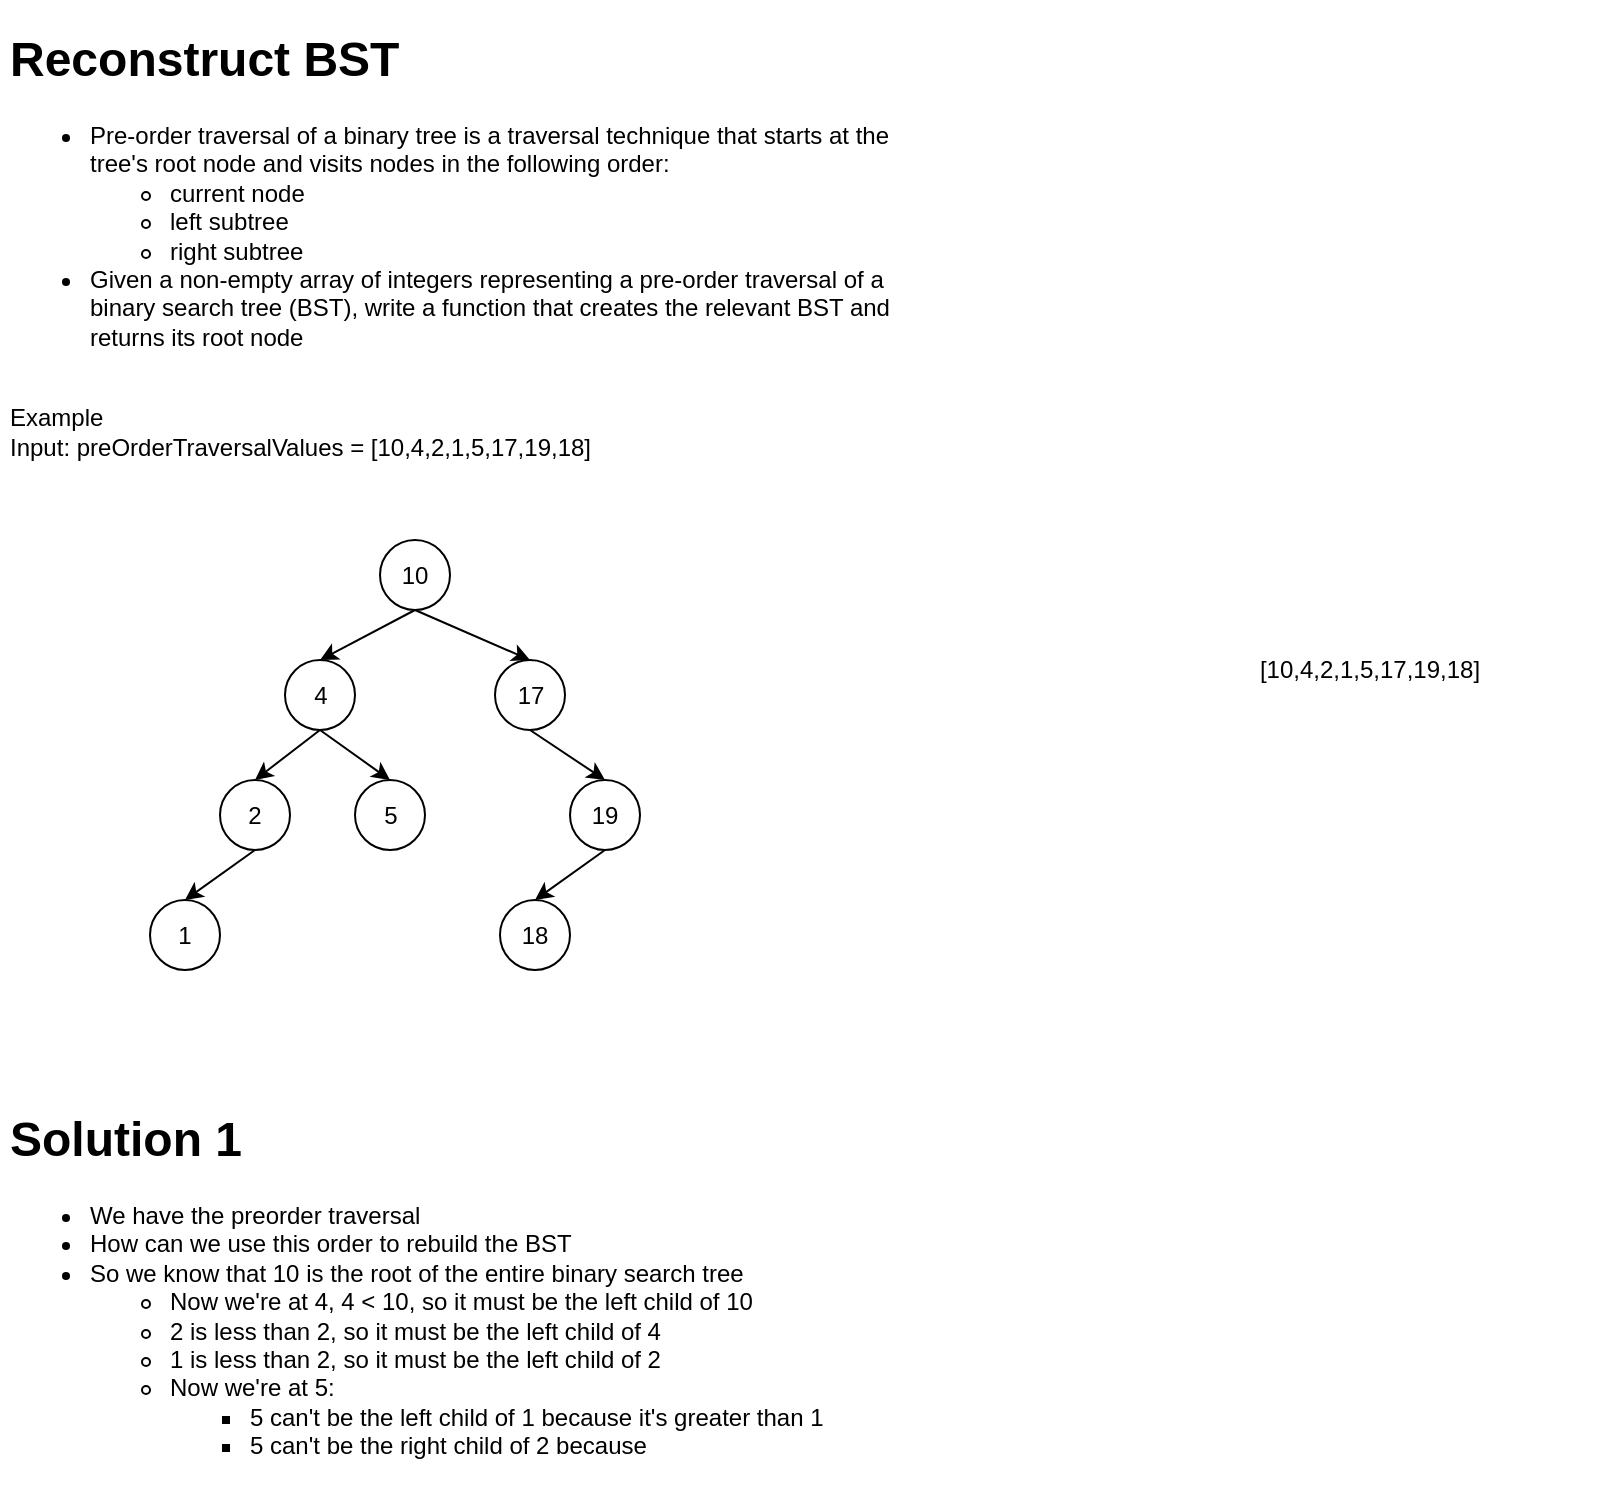 <mxfile version="20.2.7" type="github">
  <diagram id="Qi11ooK_3K9PPtKa7FyJ" name="Page-1">
    <mxGraphModel dx="548" dy="686" grid="1" gridSize="10" guides="1" tooltips="1" connect="1" arrows="1" fold="1" page="1" pageScale="1" pageWidth="1100" pageHeight="850" math="0" shadow="0">
      <root>
        <mxCell id="0" />
        <mxCell id="1" parent="0" />
        <mxCell id="5hx_jm5w8YYzwUVdoSPh-1" value="&lt;h1&gt;Reconstruct BST&lt;/h1&gt;&lt;p&gt;&lt;/p&gt;&lt;ul&gt;&lt;li&gt;Pre-order traversal of a binary tree is a traversal technique that starts at the tree&#39;s root node and visits nodes in the following order:&lt;/li&gt;&lt;ul&gt;&lt;li&gt;current node&lt;/li&gt;&lt;li&gt;left subtree&lt;/li&gt;&lt;li&gt;right subtree&lt;/li&gt;&lt;/ul&gt;&lt;li&gt;Given a non-empty array of integers representing a pre-order traversal of a binary search tree (BST), write a function that creates the relevant BST and returns its root node&lt;/li&gt;&lt;/ul&gt;&lt;div&gt;&lt;br&gt;&lt;/div&gt;&lt;div&gt;Example&lt;/div&gt;&lt;div&gt;Input: preOrderTraversalValues = [10,4,2,1,5,17,19,18]&lt;/div&gt;&lt;p&gt;&lt;/p&gt;" style="text;html=1;strokeColor=none;fillColor=none;spacing=5;spacingTop=-20;whiteSpace=wrap;overflow=hidden;rounded=0;" vertex="1" parent="1">
          <mxGeometry x="30" y="50" width="460" height="240" as="geometry" />
        </mxCell>
        <mxCell id="5hx_jm5w8YYzwUVdoSPh-2" value="10" style="ellipse;whiteSpace=wrap;html=1;aspect=fixed;" vertex="1" parent="1">
          <mxGeometry x="220" y="310" width="35" height="35" as="geometry" />
        </mxCell>
        <mxCell id="5hx_jm5w8YYzwUVdoSPh-3" value="4" style="ellipse;whiteSpace=wrap;html=1;aspect=fixed;" vertex="1" parent="1">
          <mxGeometry x="172.5" y="370" width="35" height="35" as="geometry" />
        </mxCell>
        <mxCell id="5hx_jm5w8YYzwUVdoSPh-4" value="5" style="ellipse;whiteSpace=wrap;html=1;aspect=fixed;" vertex="1" parent="1">
          <mxGeometry x="207.5" y="430" width="35" height="35" as="geometry" />
        </mxCell>
        <mxCell id="5hx_jm5w8YYzwUVdoSPh-5" value="2" style="ellipse;whiteSpace=wrap;html=1;aspect=fixed;" vertex="1" parent="1">
          <mxGeometry x="140" y="430" width="35" height="35" as="geometry" />
        </mxCell>
        <mxCell id="5hx_jm5w8YYzwUVdoSPh-6" value="1" style="ellipse;whiteSpace=wrap;html=1;aspect=fixed;" vertex="1" parent="1">
          <mxGeometry x="105" y="490" width="35" height="35" as="geometry" />
        </mxCell>
        <mxCell id="5hx_jm5w8YYzwUVdoSPh-7" value="17" style="ellipse;whiteSpace=wrap;html=1;aspect=fixed;" vertex="1" parent="1">
          <mxGeometry x="277.5" y="370" width="35" height="35" as="geometry" />
        </mxCell>
        <mxCell id="5hx_jm5w8YYzwUVdoSPh-8" value="19" style="ellipse;whiteSpace=wrap;html=1;aspect=fixed;" vertex="1" parent="1">
          <mxGeometry x="315" y="430" width="35" height="35" as="geometry" />
        </mxCell>
        <mxCell id="5hx_jm5w8YYzwUVdoSPh-9" value="18" style="ellipse;whiteSpace=wrap;html=1;aspect=fixed;" vertex="1" parent="1">
          <mxGeometry x="280" y="490" width="35" height="35" as="geometry" />
        </mxCell>
        <mxCell id="5hx_jm5w8YYzwUVdoSPh-11" value="" style="endArrow=classic;html=1;rounded=0;exitX=0.5;exitY=1;exitDx=0;exitDy=0;entryX=0.5;entryY=0;entryDx=0;entryDy=0;" edge="1" parent="1" source="5hx_jm5w8YYzwUVdoSPh-2" target="5hx_jm5w8YYzwUVdoSPh-3">
          <mxGeometry width="50" height="50" relative="1" as="geometry">
            <mxPoint x="120" y="400" as="sourcePoint" />
            <mxPoint x="170" y="350" as="targetPoint" />
          </mxGeometry>
        </mxCell>
        <mxCell id="5hx_jm5w8YYzwUVdoSPh-12" value="" style="endArrow=classic;html=1;rounded=0;entryX=0.5;entryY=0;entryDx=0;entryDy=0;exitX=0.5;exitY=1;exitDx=0;exitDy=0;" edge="1" parent="1" source="5hx_jm5w8YYzwUVdoSPh-2" target="5hx_jm5w8YYzwUVdoSPh-7">
          <mxGeometry width="50" height="50" relative="1" as="geometry">
            <mxPoint x="240" y="340" as="sourcePoint" />
            <mxPoint x="200" y="380" as="targetPoint" />
          </mxGeometry>
        </mxCell>
        <mxCell id="5hx_jm5w8YYzwUVdoSPh-13" value="" style="endArrow=classic;html=1;rounded=0;exitX=0.5;exitY=1;exitDx=0;exitDy=0;entryX=0.5;entryY=0;entryDx=0;entryDy=0;" edge="1" parent="1" source="5hx_jm5w8YYzwUVdoSPh-3" target="5hx_jm5w8YYzwUVdoSPh-5">
          <mxGeometry width="50" height="50" relative="1" as="geometry">
            <mxPoint x="257.5" y="365" as="sourcePoint" />
            <mxPoint x="210" y="390" as="targetPoint" />
          </mxGeometry>
        </mxCell>
        <mxCell id="5hx_jm5w8YYzwUVdoSPh-14" value="" style="endArrow=classic;html=1;rounded=0;exitX=0.5;exitY=1;exitDx=0;exitDy=0;entryX=0.5;entryY=0;entryDx=0;entryDy=0;" edge="1" parent="1" source="5hx_jm5w8YYzwUVdoSPh-3" target="5hx_jm5w8YYzwUVdoSPh-4">
          <mxGeometry width="50" height="50" relative="1" as="geometry">
            <mxPoint x="267.5" y="375" as="sourcePoint" />
            <mxPoint x="220" y="400" as="targetPoint" />
          </mxGeometry>
        </mxCell>
        <mxCell id="5hx_jm5w8YYzwUVdoSPh-15" value="" style="endArrow=classic;html=1;rounded=0;exitX=0.5;exitY=1;exitDx=0;exitDy=0;entryX=0.5;entryY=0;entryDx=0;entryDy=0;" edge="1" parent="1" source="5hx_jm5w8YYzwUVdoSPh-5" target="5hx_jm5w8YYzwUVdoSPh-6">
          <mxGeometry width="50" height="50" relative="1" as="geometry">
            <mxPoint x="200" y="415" as="sourcePoint" />
            <mxPoint x="167.5" y="440" as="targetPoint" />
          </mxGeometry>
        </mxCell>
        <mxCell id="5hx_jm5w8YYzwUVdoSPh-16" value="" style="endArrow=classic;html=1;rounded=0;entryX=0.5;entryY=0;entryDx=0;entryDy=0;exitX=0.5;exitY=1;exitDx=0;exitDy=0;" edge="1" parent="1" source="5hx_jm5w8YYzwUVdoSPh-7" target="5hx_jm5w8YYzwUVdoSPh-8">
          <mxGeometry width="50" height="50" relative="1" as="geometry">
            <mxPoint x="210" y="430" as="sourcePoint" />
            <mxPoint x="177.5" y="450" as="targetPoint" />
          </mxGeometry>
        </mxCell>
        <mxCell id="5hx_jm5w8YYzwUVdoSPh-17" value="" style="endArrow=classic;html=1;rounded=0;exitX=0.5;exitY=1;exitDx=0;exitDy=0;entryX=0.5;entryY=0;entryDx=0;entryDy=0;" edge="1" parent="1" source="5hx_jm5w8YYzwUVdoSPh-8" target="5hx_jm5w8YYzwUVdoSPh-9">
          <mxGeometry width="50" height="50" relative="1" as="geometry">
            <mxPoint x="220" y="435" as="sourcePoint" />
            <mxPoint x="187.5" y="460" as="targetPoint" />
          </mxGeometry>
        </mxCell>
        <mxCell id="5hx_jm5w8YYzwUVdoSPh-18" value="&lt;h1&gt;Solution 1&lt;/h1&gt;&lt;p&gt;&lt;/p&gt;&lt;ul&gt;&lt;li&gt;We have the preorder traversal&lt;/li&gt;&lt;li&gt;How can we use this order to rebuild the BST&lt;/li&gt;&lt;li&gt;So we know that 10 is the root of the entire binary search tree&lt;/li&gt;&lt;ul&gt;&lt;li&gt;Now we&#39;re at 4, 4 &amp;lt; 10, so it must be the left child of 10&lt;/li&gt;&lt;li&gt;2 is less than 2, so it must be the left child of 4&lt;/li&gt;&lt;li&gt;1 is less than 2, so it must be the left child of 2&lt;/li&gt;&lt;li&gt;Now we&#39;re at 5:&lt;/li&gt;&lt;ul&gt;&lt;li&gt;5 can&#39;t be the left child of 1 because it&#39;s greater than 1&lt;/li&gt;&lt;li&gt;5 can&#39;t be the right child of 2 because&amp;nbsp;&lt;/li&gt;&lt;/ul&gt;&lt;/ul&gt;&lt;/ul&gt;&lt;p&gt;&lt;/p&gt;" style="text;html=1;strokeColor=none;fillColor=none;spacing=5;spacingTop=-20;whiteSpace=wrap;overflow=hidden;rounded=0;" vertex="1" parent="1">
          <mxGeometry x="30" y="590" width="430" height="200" as="geometry" />
        </mxCell>
        <mxCell id="5hx_jm5w8YYzwUVdoSPh-20" value="[10,4,2,1,5,17,19,18]" style="text;html=1;strokeColor=none;fillColor=none;align=center;verticalAlign=middle;whiteSpace=wrap;rounded=0;" vertex="1" parent="1">
          <mxGeometry x="590" y="360" width="250" height="30" as="geometry" />
        </mxCell>
      </root>
    </mxGraphModel>
  </diagram>
</mxfile>
